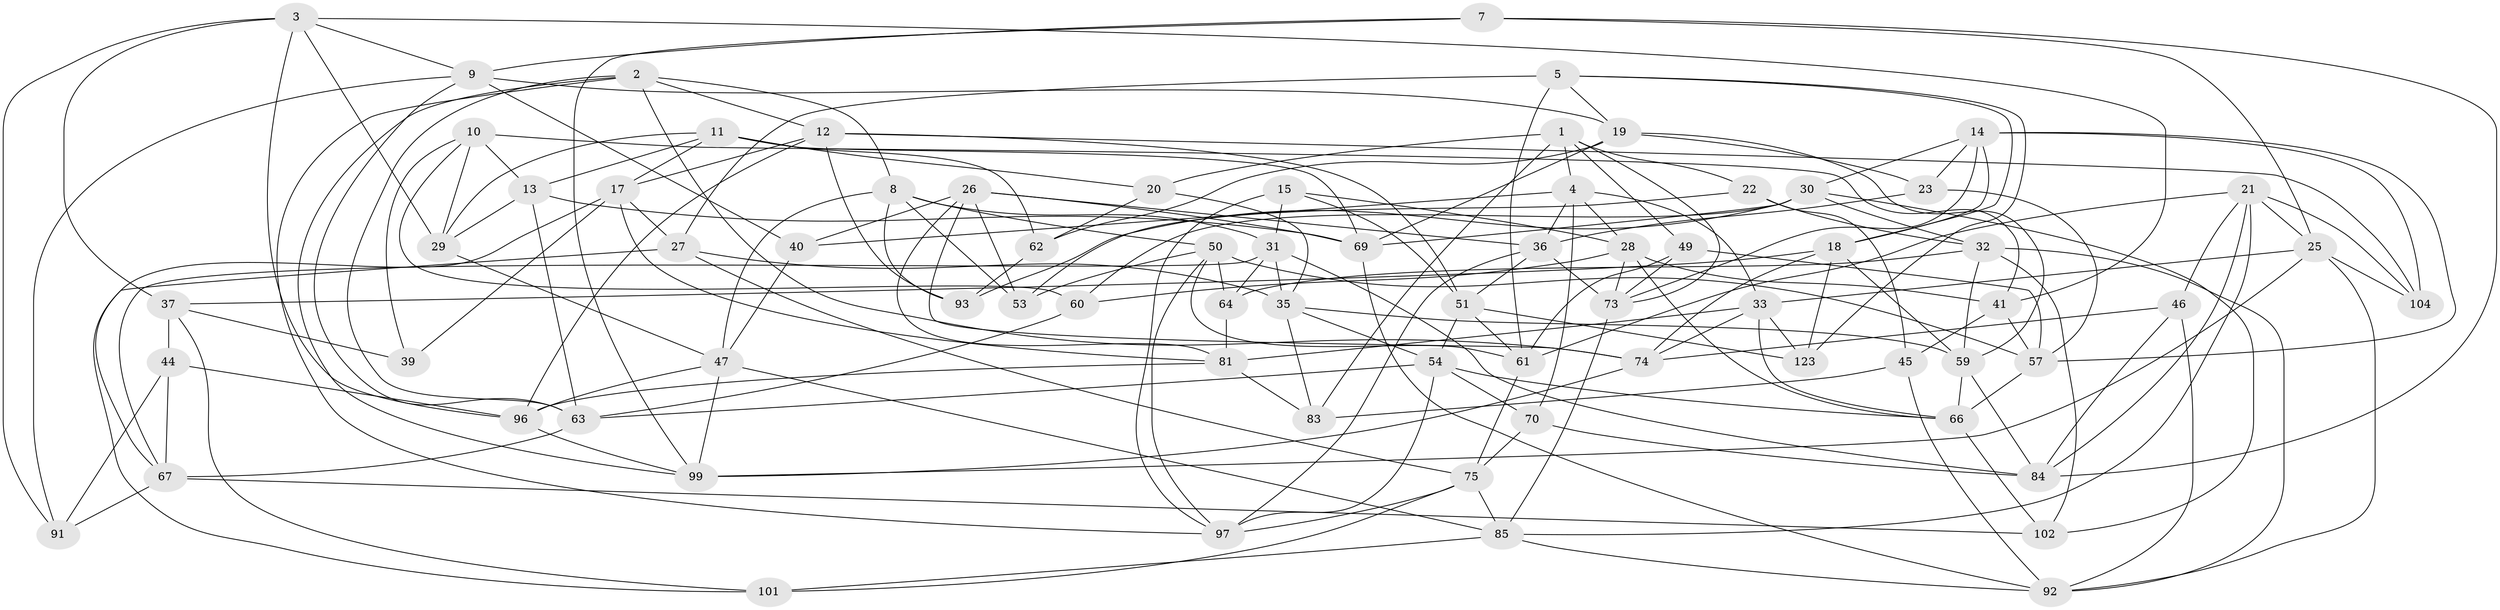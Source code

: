 // Generated by graph-tools (version 1.1) at 2025/24/03/03/25 07:24:28]
// undirected, 73 vertices, 192 edges
graph export_dot {
graph [start="1"]
  node [color=gray90,style=filled];
  1 [super="+113"];
  2 [super="+56"];
  3 [super="+76"];
  4 [super="+6"];
  5 [super="+71"];
  7;
  8 [super="+116"];
  9 [super="+16"];
  10 [super="+79"];
  11 [super="+48"];
  12 [super="+95"];
  13 [super="+118"];
  14 [super="+24"];
  15;
  17 [super="+42"];
  18 [super="+34"];
  19 [super="+43"];
  20;
  21 [super="+88"];
  22;
  23;
  25 [super="+58"];
  26 [super="+65"];
  27 [super="+55"];
  28 [super="+105"];
  29 [super="+82"];
  30 [super="+72"];
  31 [super="+80"];
  32 [super="+108"];
  33 [super="+38"];
  35 [super="+114"];
  36 [super="+111"];
  37 [super="+121"];
  39;
  40;
  41 [super="+122"];
  44;
  45;
  46;
  47 [super="+86"];
  49;
  50 [super="+52"];
  51 [super="+90"];
  53;
  54 [super="+68"];
  57 [super="+120"];
  59 [super="+106"];
  60;
  61 [super="+115"];
  62;
  63 [super="+117"];
  64;
  66 [super="+89"];
  67 [super="+77"];
  69 [super="+98"];
  70;
  73 [super="+109"];
  74 [super="+78"];
  75 [super="+87"];
  81 [super="+100"];
  83;
  84 [super="+110"];
  85 [super="+94"];
  91;
  92 [super="+119"];
  93;
  96 [super="+112"];
  97 [super="+107"];
  99 [super="+103"];
  101;
  102;
  104;
  123;
  1 -- 83;
  1 -- 22;
  1 -- 49;
  1 -- 73;
  1 -- 20;
  1 -- 4;
  2 -- 63;
  2 -- 97;
  2 -- 99;
  2 -- 8;
  2 -- 12;
  2 -- 74;
  3 -- 41;
  3 -- 37;
  3 -- 91;
  3 -- 9;
  3 -- 96;
  3 -- 29;
  4 -- 40;
  4 -- 70;
  4 -- 33;
  4 -- 28;
  4 -- 36;
  5 -- 27 [weight=2];
  5 -- 61;
  5 -- 123;
  5 -- 19;
  5 -- 18;
  7 -- 25;
  7 -- 99;
  7 -- 9;
  7 -- 84;
  8 -- 47;
  8 -- 31;
  8 -- 50;
  8 -- 53;
  8 -- 93;
  9 -- 63;
  9 -- 91;
  9 -- 40;
  9 -- 19;
  10 -- 60;
  10 -- 39;
  10 -- 29;
  10 -- 13;
  10 -- 41 [weight=2];
  11 -- 69;
  11 -- 20;
  11 -- 13;
  11 -- 17;
  11 -- 29;
  11 -- 62;
  12 -- 96;
  12 -- 17;
  12 -- 104;
  12 -- 51;
  12 -- 93;
  13 -- 69;
  13 -- 29 [weight=2];
  13 -- 63;
  14 -- 23;
  14 -- 30;
  14 -- 73;
  14 -- 104;
  14 -- 57;
  14 -- 18;
  15 -- 97;
  15 -- 31;
  15 -- 51;
  15 -- 28;
  17 -- 27;
  17 -- 39;
  17 -- 67;
  17 -- 81;
  18 -- 37;
  18 -- 123;
  18 -- 59;
  18 -- 74;
  19 -- 23;
  19 -- 69;
  19 -- 62;
  19 -- 59;
  20 -- 62;
  20 -- 35;
  21 -- 84;
  21 -- 46;
  21 -- 61;
  21 -- 104;
  21 -- 25;
  21 -- 85;
  22 -- 45;
  22 -- 53;
  22 -- 32;
  23 -- 36;
  23 -- 57;
  25 -- 104;
  25 -- 99;
  25 -- 92;
  25 -- 33;
  26 -- 81;
  26 -- 53;
  26 -- 74;
  26 -- 40;
  26 -- 36;
  26 -- 69;
  27 -- 35;
  27 -- 101;
  27 -- 75;
  28 -- 41;
  28 -- 60;
  28 -- 73;
  28 -- 66;
  29 -- 47;
  30 -- 93;
  30 -- 69;
  30 -- 102;
  30 -- 60;
  30 -- 32;
  31 -- 64;
  31 -- 67;
  31 -- 84;
  31 -- 35;
  32 -- 64;
  32 -- 102;
  32 -- 59;
  32 -- 92;
  33 -- 74;
  33 -- 66;
  33 -- 81;
  33 -- 123;
  35 -- 83;
  35 -- 59;
  35 -- 54;
  36 -- 73;
  36 -- 97;
  36 -- 51;
  37 -- 39 [weight=2];
  37 -- 101;
  37 -- 44;
  40 -- 47;
  41 -- 57;
  41 -- 45;
  44 -- 91;
  44 -- 67;
  44 -- 96;
  45 -- 83;
  45 -- 92;
  46 -- 92;
  46 -- 74;
  46 -- 84;
  47 -- 99;
  47 -- 96;
  47 -- 85;
  49 -- 73;
  49 -- 57;
  49 -- 61;
  50 -- 64;
  50 -- 57;
  50 -- 97;
  50 -- 53;
  50 -- 61;
  51 -- 123;
  51 -- 61;
  51 -- 54;
  54 -- 70;
  54 -- 63;
  54 -- 97;
  54 -- 66;
  57 -- 66;
  59 -- 84;
  59 -- 66;
  60 -- 63;
  61 -- 75;
  62 -- 93;
  63 -- 67;
  64 -- 81;
  66 -- 102;
  67 -- 91;
  67 -- 102;
  69 -- 92;
  70 -- 84;
  70 -- 75;
  73 -- 85;
  74 -- 99;
  75 -- 97;
  75 -- 101;
  75 -- 85;
  81 -- 96;
  81 -- 83;
  85 -- 101;
  85 -- 92;
  96 -- 99;
}
